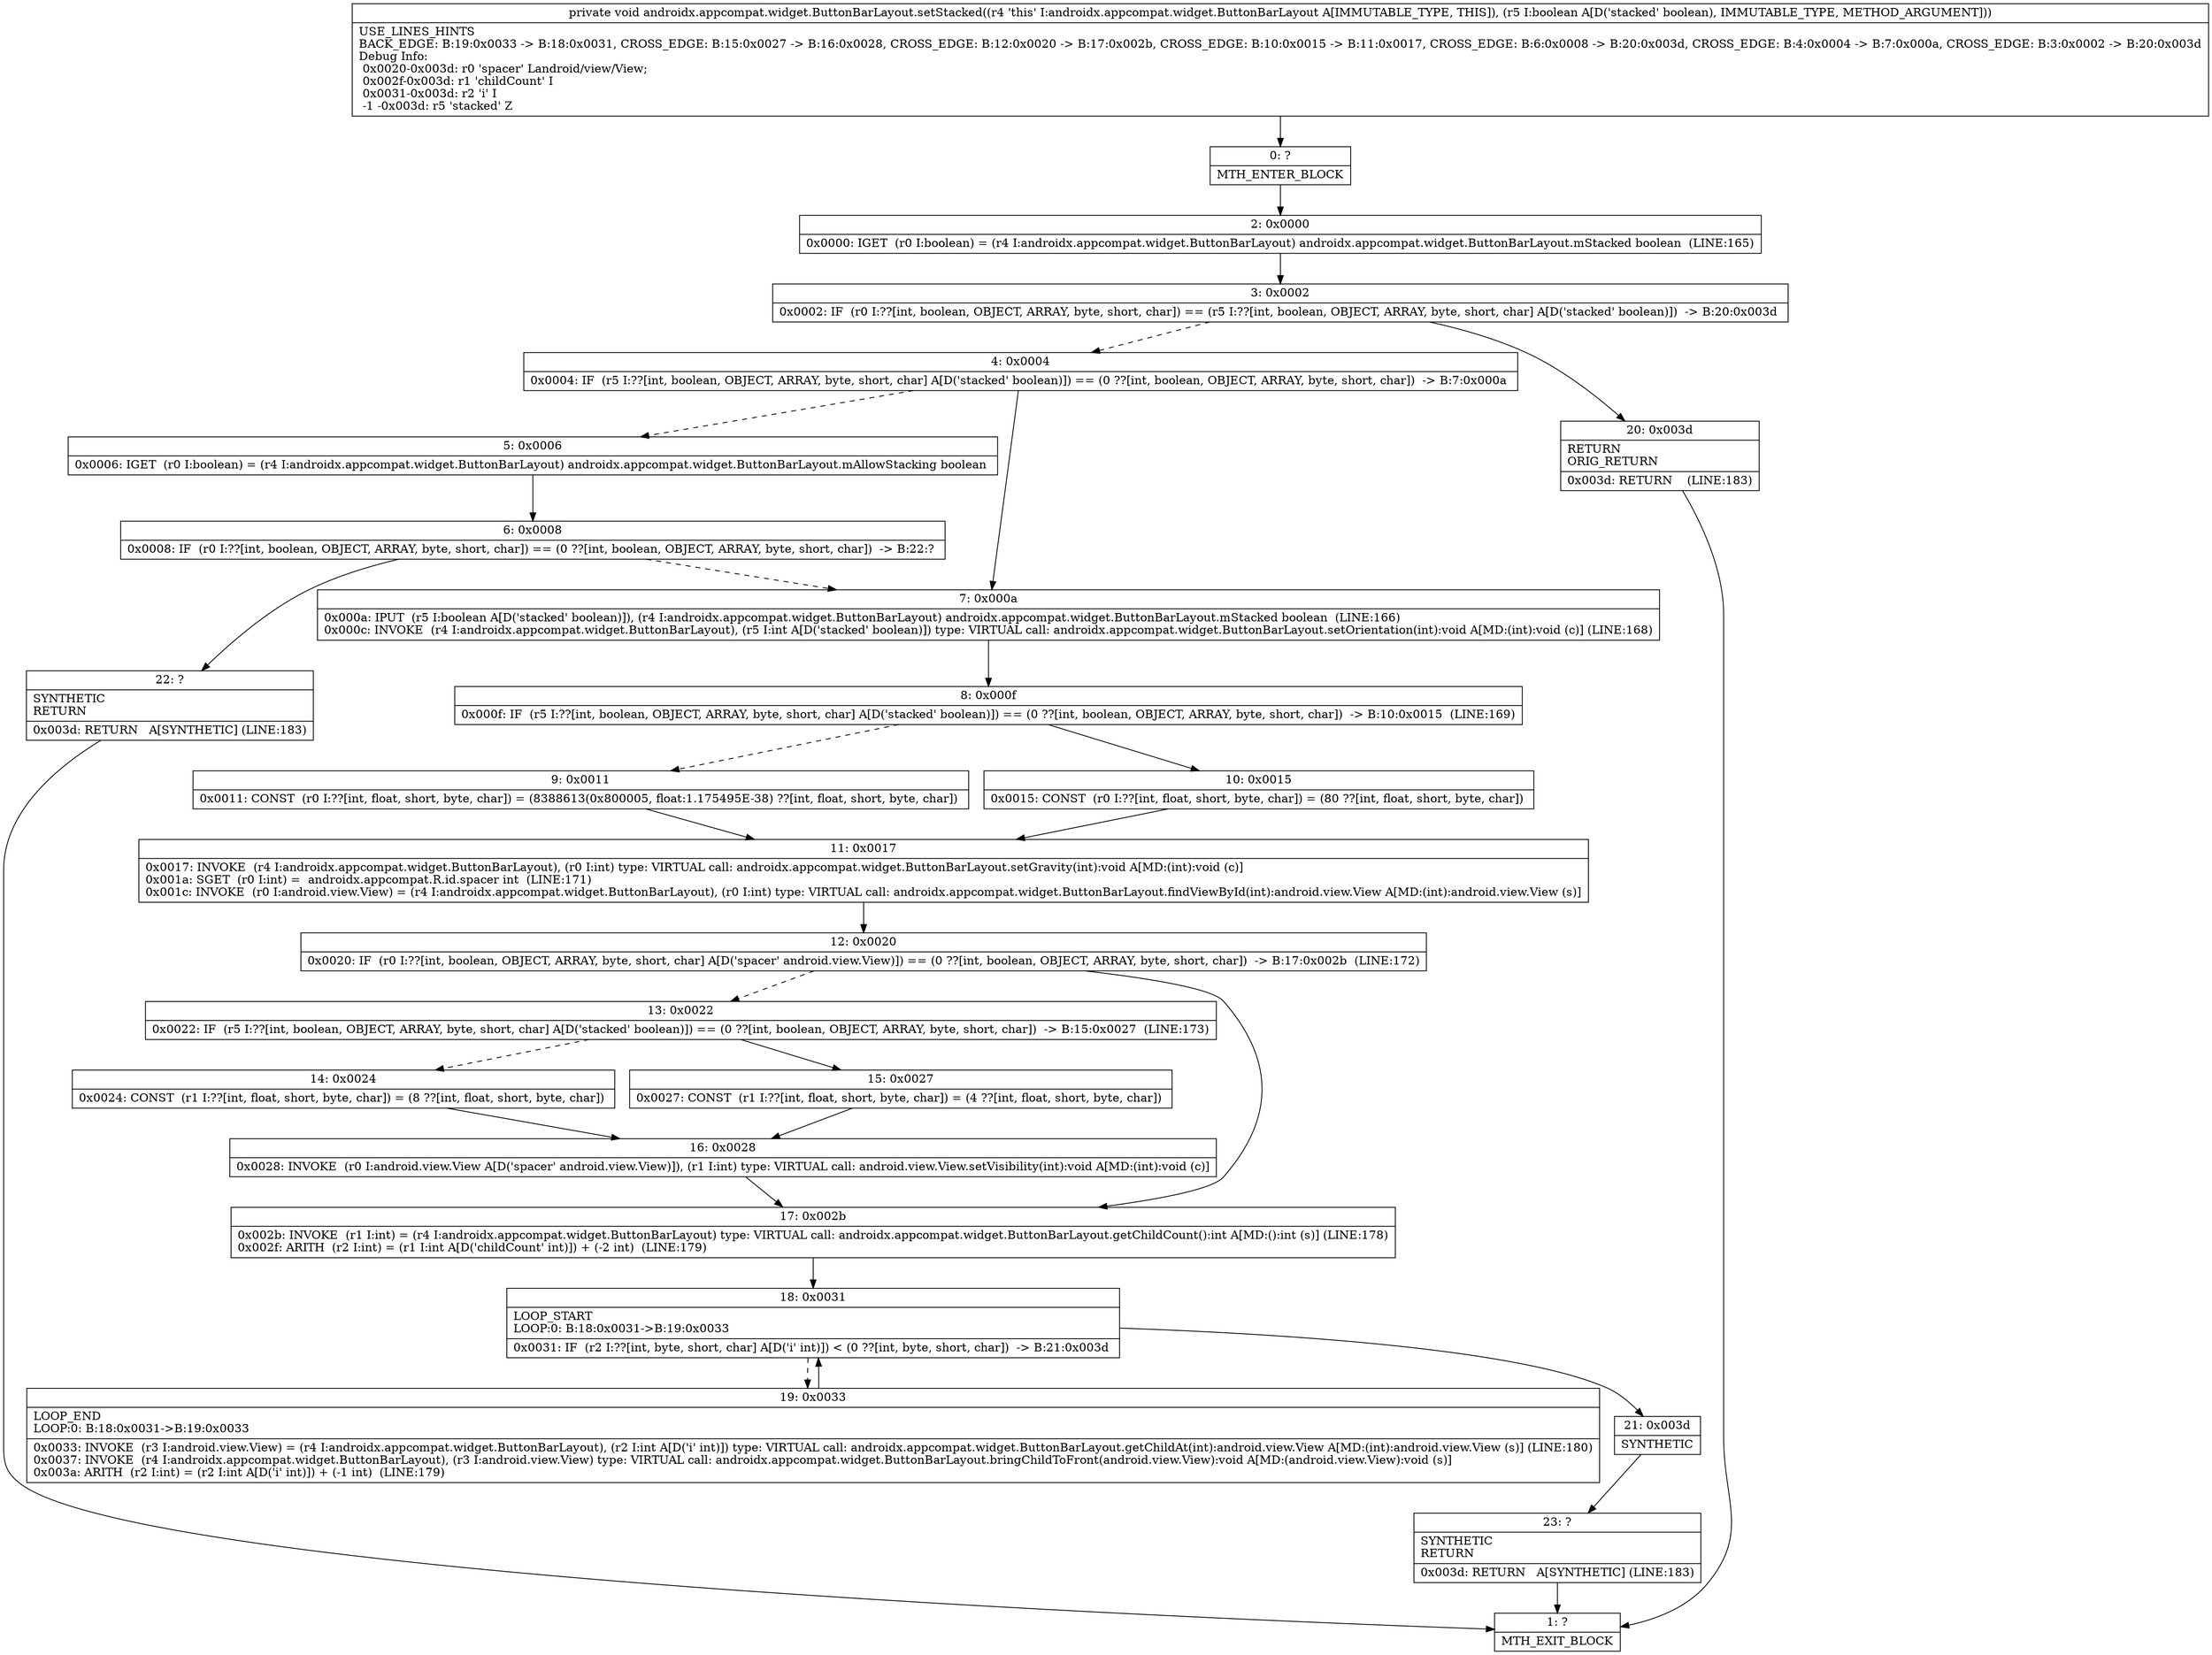 digraph "CFG forandroidx.appcompat.widget.ButtonBarLayout.setStacked(Z)V" {
Node_0 [shape=record,label="{0\:\ ?|MTH_ENTER_BLOCK\l}"];
Node_2 [shape=record,label="{2\:\ 0x0000|0x0000: IGET  (r0 I:boolean) = (r4 I:androidx.appcompat.widget.ButtonBarLayout) androidx.appcompat.widget.ButtonBarLayout.mStacked boolean  (LINE:165)\l}"];
Node_3 [shape=record,label="{3\:\ 0x0002|0x0002: IF  (r0 I:??[int, boolean, OBJECT, ARRAY, byte, short, char]) == (r5 I:??[int, boolean, OBJECT, ARRAY, byte, short, char] A[D('stacked' boolean)])  \-\> B:20:0x003d \l}"];
Node_4 [shape=record,label="{4\:\ 0x0004|0x0004: IF  (r5 I:??[int, boolean, OBJECT, ARRAY, byte, short, char] A[D('stacked' boolean)]) == (0 ??[int, boolean, OBJECT, ARRAY, byte, short, char])  \-\> B:7:0x000a \l}"];
Node_5 [shape=record,label="{5\:\ 0x0006|0x0006: IGET  (r0 I:boolean) = (r4 I:androidx.appcompat.widget.ButtonBarLayout) androidx.appcompat.widget.ButtonBarLayout.mAllowStacking boolean \l}"];
Node_6 [shape=record,label="{6\:\ 0x0008|0x0008: IF  (r0 I:??[int, boolean, OBJECT, ARRAY, byte, short, char]) == (0 ??[int, boolean, OBJECT, ARRAY, byte, short, char])  \-\> B:22:? \l}"];
Node_22 [shape=record,label="{22\:\ ?|SYNTHETIC\lRETURN\l|0x003d: RETURN   A[SYNTHETIC] (LINE:183)\l}"];
Node_1 [shape=record,label="{1\:\ ?|MTH_EXIT_BLOCK\l}"];
Node_7 [shape=record,label="{7\:\ 0x000a|0x000a: IPUT  (r5 I:boolean A[D('stacked' boolean)]), (r4 I:androidx.appcompat.widget.ButtonBarLayout) androidx.appcompat.widget.ButtonBarLayout.mStacked boolean  (LINE:166)\l0x000c: INVOKE  (r4 I:androidx.appcompat.widget.ButtonBarLayout), (r5 I:int A[D('stacked' boolean)]) type: VIRTUAL call: androidx.appcompat.widget.ButtonBarLayout.setOrientation(int):void A[MD:(int):void (c)] (LINE:168)\l}"];
Node_8 [shape=record,label="{8\:\ 0x000f|0x000f: IF  (r5 I:??[int, boolean, OBJECT, ARRAY, byte, short, char] A[D('stacked' boolean)]) == (0 ??[int, boolean, OBJECT, ARRAY, byte, short, char])  \-\> B:10:0x0015  (LINE:169)\l}"];
Node_9 [shape=record,label="{9\:\ 0x0011|0x0011: CONST  (r0 I:??[int, float, short, byte, char]) = (8388613(0x800005, float:1.175495E\-38) ??[int, float, short, byte, char]) \l}"];
Node_11 [shape=record,label="{11\:\ 0x0017|0x0017: INVOKE  (r4 I:androidx.appcompat.widget.ButtonBarLayout), (r0 I:int) type: VIRTUAL call: androidx.appcompat.widget.ButtonBarLayout.setGravity(int):void A[MD:(int):void (c)]\l0x001a: SGET  (r0 I:int) =  androidx.appcompat.R.id.spacer int  (LINE:171)\l0x001c: INVOKE  (r0 I:android.view.View) = (r4 I:androidx.appcompat.widget.ButtonBarLayout), (r0 I:int) type: VIRTUAL call: androidx.appcompat.widget.ButtonBarLayout.findViewById(int):android.view.View A[MD:(int):android.view.View (s)]\l}"];
Node_12 [shape=record,label="{12\:\ 0x0020|0x0020: IF  (r0 I:??[int, boolean, OBJECT, ARRAY, byte, short, char] A[D('spacer' android.view.View)]) == (0 ??[int, boolean, OBJECT, ARRAY, byte, short, char])  \-\> B:17:0x002b  (LINE:172)\l}"];
Node_13 [shape=record,label="{13\:\ 0x0022|0x0022: IF  (r5 I:??[int, boolean, OBJECT, ARRAY, byte, short, char] A[D('stacked' boolean)]) == (0 ??[int, boolean, OBJECT, ARRAY, byte, short, char])  \-\> B:15:0x0027  (LINE:173)\l}"];
Node_14 [shape=record,label="{14\:\ 0x0024|0x0024: CONST  (r1 I:??[int, float, short, byte, char]) = (8 ??[int, float, short, byte, char]) \l}"];
Node_16 [shape=record,label="{16\:\ 0x0028|0x0028: INVOKE  (r0 I:android.view.View A[D('spacer' android.view.View)]), (r1 I:int) type: VIRTUAL call: android.view.View.setVisibility(int):void A[MD:(int):void (c)]\l}"];
Node_15 [shape=record,label="{15\:\ 0x0027|0x0027: CONST  (r1 I:??[int, float, short, byte, char]) = (4 ??[int, float, short, byte, char]) \l}"];
Node_17 [shape=record,label="{17\:\ 0x002b|0x002b: INVOKE  (r1 I:int) = (r4 I:androidx.appcompat.widget.ButtonBarLayout) type: VIRTUAL call: androidx.appcompat.widget.ButtonBarLayout.getChildCount():int A[MD:():int (s)] (LINE:178)\l0x002f: ARITH  (r2 I:int) = (r1 I:int A[D('childCount' int)]) + (\-2 int)  (LINE:179)\l}"];
Node_18 [shape=record,label="{18\:\ 0x0031|LOOP_START\lLOOP:0: B:18:0x0031\-\>B:19:0x0033\l|0x0031: IF  (r2 I:??[int, byte, short, char] A[D('i' int)]) \< (0 ??[int, byte, short, char])  \-\> B:21:0x003d \l}"];
Node_19 [shape=record,label="{19\:\ 0x0033|LOOP_END\lLOOP:0: B:18:0x0031\-\>B:19:0x0033\l|0x0033: INVOKE  (r3 I:android.view.View) = (r4 I:androidx.appcompat.widget.ButtonBarLayout), (r2 I:int A[D('i' int)]) type: VIRTUAL call: androidx.appcompat.widget.ButtonBarLayout.getChildAt(int):android.view.View A[MD:(int):android.view.View (s)] (LINE:180)\l0x0037: INVOKE  (r4 I:androidx.appcompat.widget.ButtonBarLayout), (r3 I:android.view.View) type: VIRTUAL call: androidx.appcompat.widget.ButtonBarLayout.bringChildToFront(android.view.View):void A[MD:(android.view.View):void (s)]\l0x003a: ARITH  (r2 I:int) = (r2 I:int A[D('i' int)]) + (\-1 int)  (LINE:179)\l}"];
Node_21 [shape=record,label="{21\:\ 0x003d|SYNTHETIC\l}"];
Node_23 [shape=record,label="{23\:\ ?|SYNTHETIC\lRETURN\l|0x003d: RETURN   A[SYNTHETIC] (LINE:183)\l}"];
Node_10 [shape=record,label="{10\:\ 0x0015|0x0015: CONST  (r0 I:??[int, float, short, byte, char]) = (80 ??[int, float, short, byte, char]) \l}"];
Node_20 [shape=record,label="{20\:\ 0x003d|RETURN\lORIG_RETURN\l|0x003d: RETURN    (LINE:183)\l}"];
MethodNode[shape=record,label="{private void androidx.appcompat.widget.ButtonBarLayout.setStacked((r4 'this' I:androidx.appcompat.widget.ButtonBarLayout A[IMMUTABLE_TYPE, THIS]), (r5 I:boolean A[D('stacked' boolean), IMMUTABLE_TYPE, METHOD_ARGUMENT]))  | USE_LINES_HINTS\lBACK_EDGE: B:19:0x0033 \-\> B:18:0x0031, CROSS_EDGE: B:15:0x0027 \-\> B:16:0x0028, CROSS_EDGE: B:12:0x0020 \-\> B:17:0x002b, CROSS_EDGE: B:10:0x0015 \-\> B:11:0x0017, CROSS_EDGE: B:6:0x0008 \-\> B:20:0x003d, CROSS_EDGE: B:4:0x0004 \-\> B:7:0x000a, CROSS_EDGE: B:3:0x0002 \-\> B:20:0x003d\lDebug Info:\l  0x0020\-0x003d: r0 'spacer' Landroid\/view\/View;\l  0x002f\-0x003d: r1 'childCount' I\l  0x0031\-0x003d: r2 'i' I\l  \-1 \-0x003d: r5 'stacked' Z\l}"];
MethodNode -> Node_0;Node_0 -> Node_2;
Node_2 -> Node_3;
Node_3 -> Node_4[style=dashed];
Node_3 -> Node_20;
Node_4 -> Node_5[style=dashed];
Node_4 -> Node_7;
Node_5 -> Node_6;
Node_6 -> Node_7[style=dashed];
Node_6 -> Node_22;
Node_22 -> Node_1;
Node_7 -> Node_8;
Node_8 -> Node_9[style=dashed];
Node_8 -> Node_10;
Node_9 -> Node_11;
Node_11 -> Node_12;
Node_12 -> Node_13[style=dashed];
Node_12 -> Node_17;
Node_13 -> Node_14[style=dashed];
Node_13 -> Node_15;
Node_14 -> Node_16;
Node_16 -> Node_17;
Node_15 -> Node_16;
Node_17 -> Node_18;
Node_18 -> Node_19[style=dashed];
Node_18 -> Node_21;
Node_19 -> Node_18;
Node_21 -> Node_23;
Node_23 -> Node_1;
Node_10 -> Node_11;
Node_20 -> Node_1;
}

